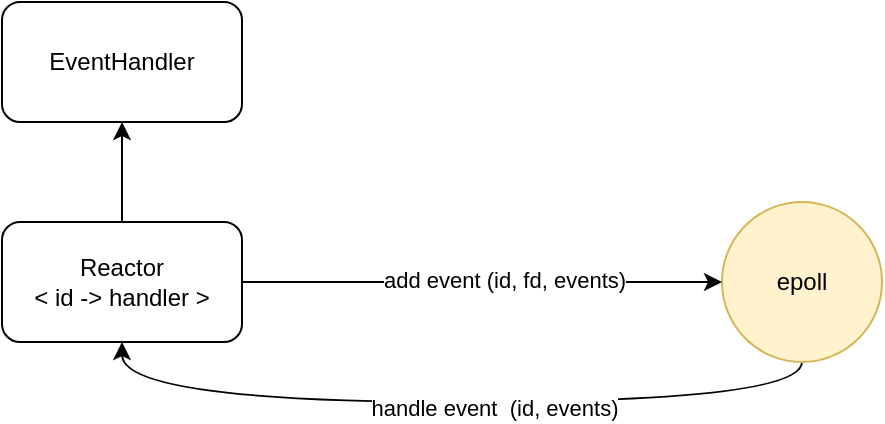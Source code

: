 <mxfile version="18.1.1" type="github"><diagram id="wW0yHzFf6TW9SEDOXcKD" name="Page-1"><mxGraphModel dx="1234" dy="794" grid="1" gridSize="10" guides="1" tooltips="1" connect="1" arrows="1" fold="1" page="1" pageScale="1" pageWidth="850" pageHeight="1100" math="0" shadow="0"><root><mxCell id="0"/><mxCell id="1" parent="0"/><mxCell id="ibJcQM3yiT-o6ehQAiQr-5" style="edgeStyle=orthogonalEdgeStyle;rounded=0;orthogonalLoop=1;jettySize=auto;html=1;entryX=0.5;entryY=1;entryDx=0;entryDy=0;curved=1;" edge="1" parent="1" source="ibJcQM3yiT-o6ehQAiQr-1" target="ibJcQM3yiT-o6ehQAiQr-2"><mxGeometry relative="1" as="geometry"><Array as="points"><mxPoint x="590" y="350"/><mxPoint x="250" y="350"/></Array></mxGeometry></mxCell><mxCell id="ibJcQM3yiT-o6ehQAiQr-7" value="handle event&amp;nbsp; (id, events)" style="edgeLabel;html=1;align=center;verticalAlign=middle;resizable=0;points=[];" vertex="1" connectable="0" parent="ibJcQM3yiT-o6ehQAiQr-5"><mxGeometry x="-0.108" y="3" relative="1" as="geometry"><mxPoint as="offset"/></mxGeometry></mxCell><mxCell id="ibJcQM3yiT-o6ehQAiQr-1" value="epoll" style="ellipse;whiteSpace=wrap;html=1;aspect=fixed;fillColor=#fff2cc;strokeColor=#d6b656;" vertex="1" parent="1"><mxGeometry x="550" y="250" width="80" height="80" as="geometry"/></mxCell><mxCell id="ibJcQM3yiT-o6ehQAiQr-3" style="edgeStyle=orthogonalEdgeStyle;rounded=0;orthogonalLoop=1;jettySize=auto;html=1;" edge="1" parent="1" source="ibJcQM3yiT-o6ehQAiQr-2" target="ibJcQM3yiT-o6ehQAiQr-1"><mxGeometry relative="1" as="geometry"/></mxCell><mxCell id="ibJcQM3yiT-o6ehQAiQr-4" value="add event (id, fd, events)" style="edgeLabel;html=1;align=center;verticalAlign=middle;resizable=0;points=[];" vertex="1" connectable="0" parent="ibJcQM3yiT-o6ehQAiQr-3"><mxGeometry x="0.092" y="2" relative="1" as="geometry"><mxPoint y="1" as="offset"/></mxGeometry></mxCell><mxCell id="ibJcQM3yiT-o6ehQAiQr-11" style="rounded=0;orthogonalLoop=1;jettySize=auto;html=1;exitX=0.5;exitY=0;exitDx=0;exitDy=0;entryX=0.5;entryY=1;entryDx=0;entryDy=0;" edge="1" parent="1" source="ibJcQM3yiT-o6ehQAiQr-2" target="ibJcQM3yiT-o6ehQAiQr-8"><mxGeometry relative="1" as="geometry"/></mxCell><mxCell id="ibJcQM3yiT-o6ehQAiQr-2" value="Reactor&lt;br&gt;&amp;lt; id -&amp;gt; handler &amp;gt;" style="rounded=1;whiteSpace=wrap;html=1;" vertex="1" parent="1"><mxGeometry x="190" y="260" width="120" height="60" as="geometry"/></mxCell><mxCell id="ibJcQM3yiT-o6ehQAiQr-8" value="EventHandler" style="rounded=1;whiteSpace=wrap;html=1;" vertex="1" parent="1"><mxGeometry x="190" y="150" width="120" height="60" as="geometry"/></mxCell></root></mxGraphModel></diagram></mxfile>